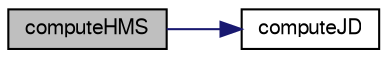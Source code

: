 digraph "computeHMS"
{
  edge [fontname="FreeSans",fontsize="10",labelfontname="FreeSans",labelfontsize="10"];
  node [fontname="FreeSans",fontsize="10",shape=record];
  rankdir="LR";
  Node63450 [label="computeHMS",height=0.2,width=0.4,color="black", fillcolor="grey75", style="filled", fontcolor="black"];
  Node63450 -> Node63451 [color="midnightblue",fontsize="10",style="solid",fontname="FreeSans"];
  Node63451 [label="computeJD",height=0.2,width=0.4,color="black", fillcolor="white", style="filled",URL="$sqlite3_8c.html#aeeefea84c7c62565ee8e5491f39c0bc4"];
}
